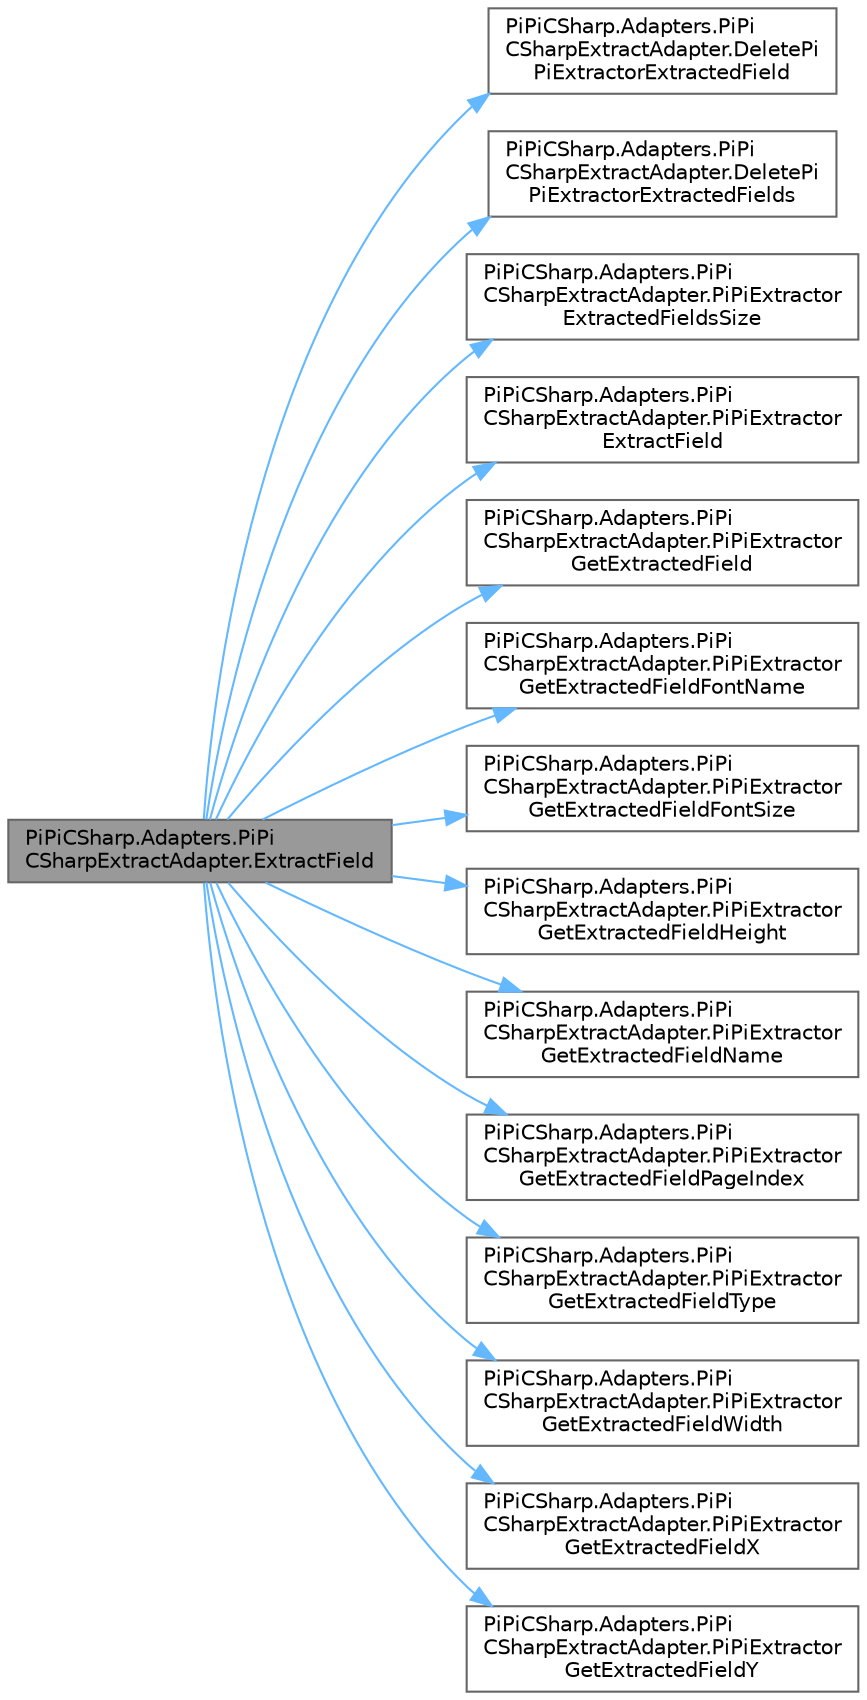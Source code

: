 digraph "PiPiCSharp.Adapters.PiPiCSharpExtractAdapter.ExtractField"
{
 // LATEX_PDF_SIZE
  bgcolor="transparent";
  edge [fontname=Helvetica,fontsize=10,labelfontname=Helvetica,labelfontsize=10];
  node [fontname=Helvetica,fontsize=10,shape=box,height=0.2,width=0.4];
  rankdir="LR";
  Node1 [id="Node000001",label="PiPiCSharp.Adapters.PiPi\lCSharpExtractAdapter.ExtractField",height=0.2,width=0.4,color="gray40", fillcolor="grey60", style="filled", fontcolor="black",tooltip="Extract fields in pdf."];
  Node1 -> Node2 [id="edge1_Node000001_Node000002",color="steelblue1",style="solid",tooltip=" "];
  Node2 [id="Node000002",label="PiPiCSharp.Adapters.PiPi\lCSharpExtractAdapter.DeletePi\lPiExtractorExtractedField",height=0.2,width=0.4,color="grey40", fillcolor="white", style="filled",URL="$class_pi_pi_c_sharp_1_1_adapters_1_1_pi_pi_c_sharp_extract_adapter.html#a9e38bbee28a9e674fecd1a7fb1a5cfca",tooltip="Invoke c++ PiPiExtractor release extracted field."];
  Node1 -> Node3 [id="edge2_Node000001_Node000003",color="steelblue1",style="solid",tooltip=" "];
  Node3 [id="Node000003",label="PiPiCSharp.Adapters.PiPi\lCSharpExtractAdapter.DeletePi\lPiExtractorExtractedFields",height=0.2,width=0.4,color="grey40", fillcolor="white", style="filled",URL="$class_pi_pi_c_sharp_1_1_adapters_1_1_pi_pi_c_sharp_extract_adapter.html#ab1a2db24a25a71d4ea7a0284a4b566e6",tooltip="Invoke c++ PiPiExtractor release extracted fields."];
  Node1 -> Node4 [id="edge3_Node000001_Node000004",color="steelblue1",style="solid",tooltip=" "];
  Node4 [id="Node000004",label="PiPiCSharp.Adapters.PiPi\lCSharpExtractAdapter.PiPiExtractor\lExtractedFieldsSize",height=0.2,width=0.4,color="grey40", fillcolor="white", style="filled",URL="$class_pi_pi_c_sharp_1_1_adapters_1_1_pi_pi_c_sharp_extract_adapter.html#af3e10b3428480c6297e267475d6da732",tooltip="Invoke c++ PiPiExtractor get extracted fields size."];
  Node1 -> Node5 [id="edge4_Node000001_Node000005",color="steelblue1",style="solid",tooltip=" "];
  Node5 [id="Node000005",label="PiPiCSharp.Adapters.PiPi\lCSharpExtractAdapter.PiPiExtractor\lExtractField",height=0.2,width=0.4,color="grey40", fillcolor="white", style="filled",URL="$class_pi_pi_c_sharp_1_1_adapters_1_1_pi_pi_c_sharp_extract_adapter.html#aadb2b9415edef71b0615868f4adae045",tooltip="Invoke c++ PiPiExtractor ExtractField."];
  Node1 -> Node6 [id="edge5_Node000001_Node000006",color="steelblue1",style="solid",tooltip=" "];
  Node6 [id="Node000006",label="PiPiCSharp.Adapters.PiPi\lCSharpExtractAdapter.PiPiExtractor\lGetExtractedField",height=0.2,width=0.4,color="grey40", fillcolor="white", style="filled",URL="$class_pi_pi_c_sharp_1_1_adapters_1_1_pi_pi_c_sharp_extract_adapter.html#a7df7c5b09793ae7d0d03db29686782cf",tooltip="Invoke c++ PiPiExtractor get extracted field from extracted fields."];
  Node1 -> Node7 [id="edge6_Node000001_Node000007",color="steelblue1",style="solid",tooltip=" "];
  Node7 [id="Node000007",label="PiPiCSharp.Adapters.PiPi\lCSharpExtractAdapter.PiPiExtractor\lGetExtractedFieldFontName",height=0.2,width=0.4,color="grey40", fillcolor="white", style="filled",URL="$class_pi_pi_c_sharp_1_1_adapters_1_1_pi_pi_c_sharp_extract_adapter.html#a8671bbe8457e25ab4d62638bb54fc1f8",tooltip="Invoke c++ PiPiExtractor get extracted field font name."];
  Node1 -> Node8 [id="edge7_Node000001_Node000008",color="steelblue1",style="solid",tooltip=" "];
  Node8 [id="Node000008",label="PiPiCSharp.Adapters.PiPi\lCSharpExtractAdapter.PiPiExtractor\lGetExtractedFieldFontSize",height=0.2,width=0.4,color="grey40", fillcolor="white", style="filled",URL="$class_pi_pi_c_sharp_1_1_adapters_1_1_pi_pi_c_sharp_extract_adapter.html#a8a40b973f9a9863ce75e5dc2233a9187",tooltip="Invoke c++ PiPiExtractor get extracted field font size."];
  Node1 -> Node9 [id="edge8_Node000001_Node000009",color="steelblue1",style="solid",tooltip=" "];
  Node9 [id="Node000009",label="PiPiCSharp.Adapters.PiPi\lCSharpExtractAdapter.PiPiExtractor\lGetExtractedFieldHeight",height=0.2,width=0.4,color="grey40", fillcolor="white", style="filled",URL="$class_pi_pi_c_sharp_1_1_adapters_1_1_pi_pi_c_sharp_extract_adapter.html#a2da3283ec4ff73ee35fa23e21f295726",tooltip="Invoke c++ PiPiExtractor get extracted field height."];
  Node1 -> Node10 [id="edge9_Node000001_Node000010",color="steelblue1",style="solid",tooltip=" "];
  Node10 [id="Node000010",label="PiPiCSharp.Adapters.PiPi\lCSharpExtractAdapter.PiPiExtractor\lGetExtractedFieldName",height=0.2,width=0.4,color="grey40", fillcolor="white", style="filled",URL="$class_pi_pi_c_sharp_1_1_adapters_1_1_pi_pi_c_sharp_extract_adapter.html#a9413192ec7d1fa7472480c49b2896c66",tooltip="Invoke c++ PiPiExtractor get extracted field name."];
  Node1 -> Node11 [id="edge10_Node000001_Node000011",color="steelblue1",style="solid",tooltip=" "];
  Node11 [id="Node000011",label="PiPiCSharp.Adapters.PiPi\lCSharpExtractAdapter.PiPiExtractor\lGetExtractedFieldPageIndex",height=0.2,width=0.4,color="grey40", fillcolor="white", style="filled",URL="$class_pi_pi_c_sharp_1_1_adapters_1_1_pi_pi_c_sharp_extract_adapter.html#a69b70c13b73d1ebfb7ecce113f72c4ab",tooltip="Invoke c++ PiPiExtractor get extracted field page index."];
  Node1 -> Node12 [id="edge11_Node000001_Node000012",color="steelblue1",style="solid",tooltip=" "];
  Node12 [id="Node000012",label="PiPiCSharp.Adapters.PiPi\lCSharpExtractAdapter.PiPiExtractor\lGetExtractedFieldType",height=0.2,width=0.4,color="grey40", fillcolor="white", style="filled",URL="$class_pi_pi_c_sharp_1_1_adapters_1_1_pi_pi_c_sharp_extract_adapter.html#adbafeda930c53224e952512ea76ff0b0",tooltip="Invoke c++ PiPiExtractor get extracted field type."];
  Node1 -> Node13 [id="edge12_Node000001_Node000013",color="steelblue1",style="solid",tooltip=" "];
  Node13 [id="Node000013",label="PiPiCSharp.Adapters.PiPi\lCSharpExtractAdapter.PiPiExtractor\lGetExtractedFieldWidth",height=0.2,width=0.4,color="grey40", fillcolor="white", style="filled",URL="$class_pi_pi_c_sharp_1_1_adapters_1_1_pi_pi_c_sharp_extract_adapter.html#a1c7ad67e6964935d75e19e0fde45feb5",tooltip="Invoke c++ PiPiExtractor get extracted field width."];
  Node1 -> Node14 [id="edge13_Node000001_Node000014",color="steelblue1",style="solid",tooltip=" "];
  Node14 [id="Node000014",label="PiPiCSharp.Adapters.PiPi\lCSharpExtractAdapter.PiPiExtractor\lGetExtractedFieldX",height=0.2,width=0.4,color="grey40", fillcolor="white", style="filled",URL="$class_pi_pi_c_sharp_1_1_adapters_1_1_pi_pi_c_sharp_extract_adapter.html#ae7c081f5b8b973dafc00b2fcf636011c",tooltip="Invoke c++ PiPiExtractor get extracted field x."];
  Node1 -> Node15 [id="edge14_Node000001_Node000015",color="steelblue1",style="solid",tooltip=" "];
  Node15 [id="Node000015",label="PiPiCSharp.Adapters.PiPi\lCSharpExtractAdapter.PiPiExtractor\lGetExtractedFieldY",height=0.2,width=0.4,color="grey40", fillcolor="white", style="filled",URL="$class_pi_pi_c_sharp_1_1_adapters_1_1_pi_pi_c_sharp_extract_adapter.html#a943b4d109ff1a5af4ba530ec97d27efa",tooltip="Invoke c++ PiPiExtractor get extracted field y."];
}
